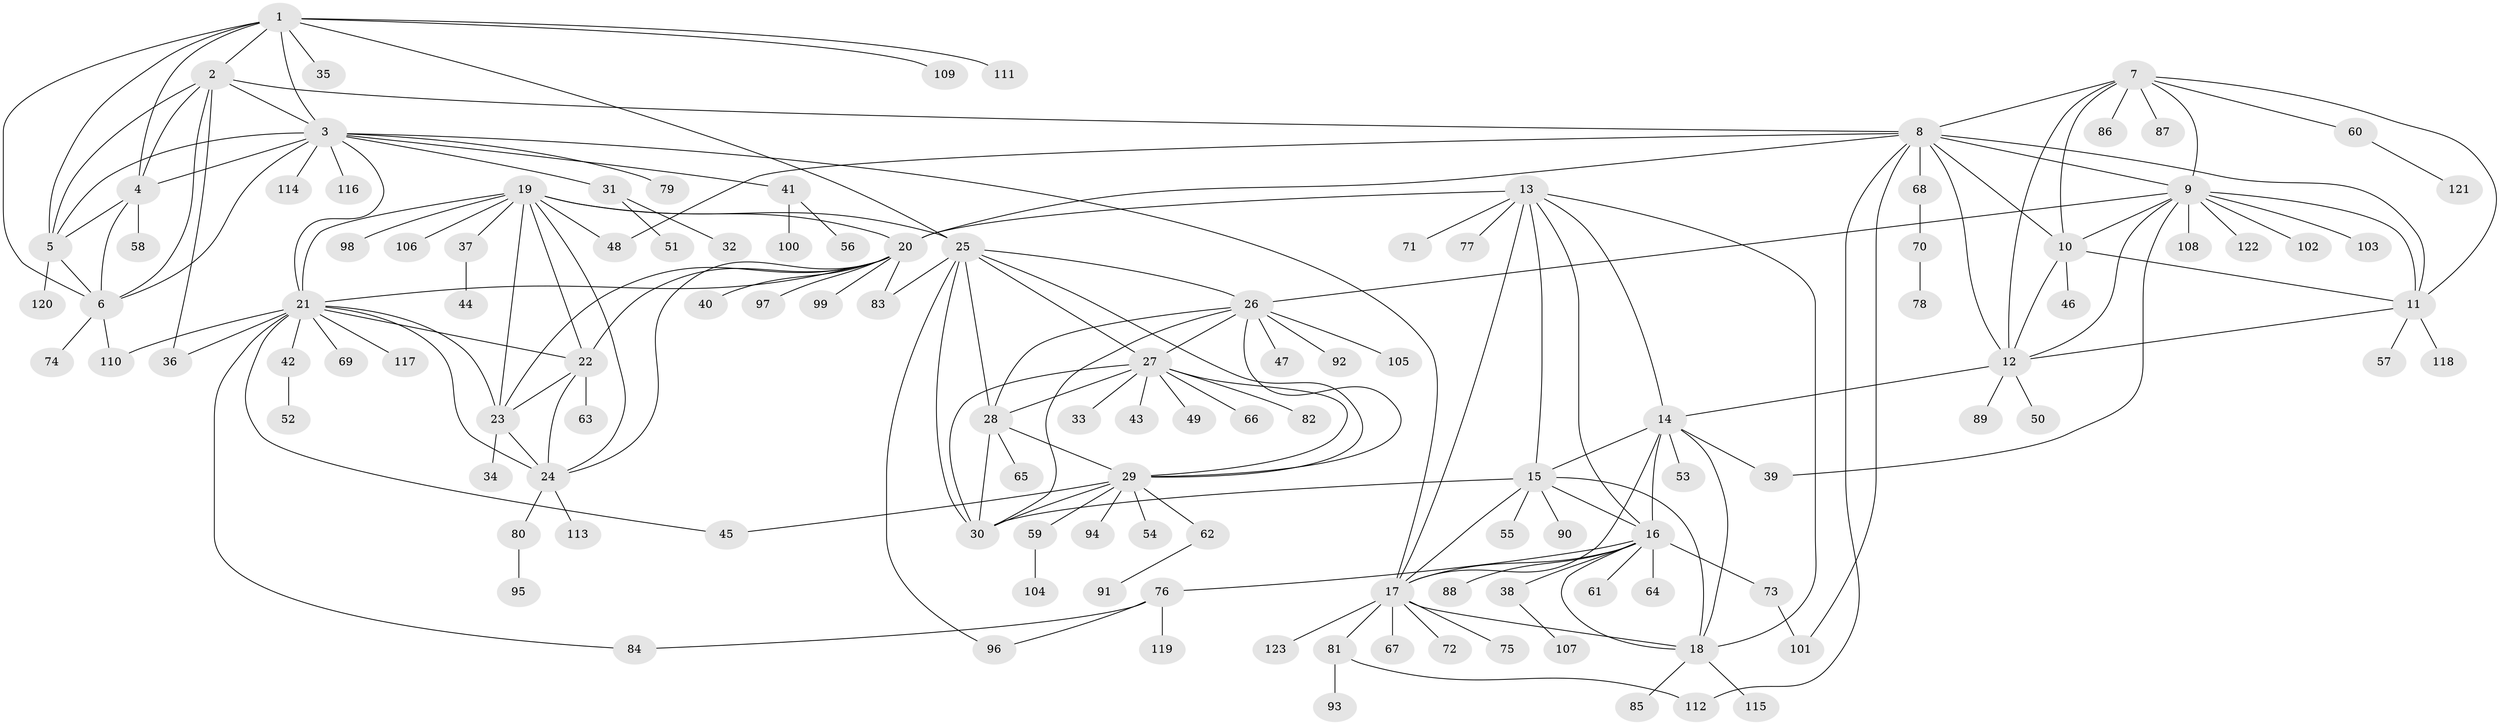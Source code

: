 // coarse degree distribution, {7: 0.07608695652173914, 6: 0.03260869565217391, 10: 0.043478260869565216, 5: 0.03260869565217391, 11: 0.03260869565217391, 15: 0.010869565217391304, 12: 0.021739130434782608, 4: 0.021739130434782608, 9: 0.010869565217391304, 2: 0.11956521739130435, 1: 0.5869565217391305, 3: 0.010869565217391304}
// Generated by graph-tools (version 1.1) at 2025/52/02/27/25 19:52:13]
// undirected, 123 vertices, 188 edges
graph export_dot {
graph [start="1"]
  node [color=gray90,style=filled];
  1;
  2;
  3;
  4;
  5;
  6;
  7;
  8;
  9;
  10;
  11;
  12;
  13;
  14;
  15;
  16;
  17;
  18;
  19;
  20;
  21;
  22;
  23;
  24;
  25;
  26;
  27;
  28;
  29;
  30;
  31;
  32;
  33;
  34;
  35;
  36;
  37;
  38;
  39;
  40;
  41;
  42;
  43;
  44;
  45;
  46;
  47;
  48;
  49;
  50;
  51;
  52;
  53;
  54;
  55;
  56;
  57;
  58;
  59;
  60;
  61;
  62;
  63;
  64;
  65;
  66;
  67;
  68;
  69;
  70;
  71;
  72;
  73;
  74;
  75;
  76;
  77;
  78;
  79;
  80;
  81;
  82;
  83;
  84;
  85;
  86;
  87;
  88;
  89;
  90;
  91;
  92;
  93;
  94;
  95;
  96;
  97;
  98;
  99;
  100;
  101;
  102;
  103;
  104;
  105;
  106;
  107;
  108;
  109;
  110;
  111;
  112;
  113;
  114;
  115;
  116;
  117;
  118;
  119;
  120;
  121;
  122;
  123;
  1 -- 2;
  1 -- 3;
  1 -- 4;
  1 -- 5;
  1 -- 6;
  1 -- 25;
  1 -- 35;
  1 -- 109;
  1 -- 111;
  2 -- 3;
  2 -- 4;
  2 -- 5;
  2 -- 6;
  2 -- 8;
  2 -- 36;
  3 -- 4;
  3 -- 5;
  3 -- 6;
  3 -- 17;
  3 -- 21;
  3 -- 31;
  3 -- 41;
  3 -- 79;
  3 -- 114;
  3 -- 116;
  4 -- 5;
  4 -- 6;
  4 -- 58;
  5 -- 6;
  5 -- 120;
  6 -- 74;
  6 -- 110;
  7 -- 8;
  7 -- 9;
  7 -- 10;
  7 -- 11;
  7 -- 12;
  7 -- 60;
  7 -- 86;
  7 -- 87;
  8 -- 9;
  8 -- 10;
  8 -- 11;
  8 -- 12;
  8 -- 20;
  8 -- 48;
  8 -- 68;
  8 -- 101;
  8 -- 112;
  9 -- 10;
  9 -- 11;
  9 -- 12;
  9 -- 26;
  9 -- 39;
  9 -- 102;
  9 -- 103;
  9 -- 108;
  9 -- 122;
  10 -- 11;
  10 -- 12;
  10 -- 46;
  11 -- 12;
  11 -- 57;
  11 -- 118;
  12 -- 14;
  12 -- 50;
  12 -- 89;
  13 -- 14;
  13 -- 15;
  13 -- 16;
  13 -- 17;
  13 -- 18;
  13 -- 20;
  13 -- 71;
  13 -- 77;
  14 -- 15;
  14 -- 16;
  14 -- 17;
  14 -- 18;
  14 -- 39;
  14 -- 53;
  15 -- 16;
  15 -- 17;
  15 -- 18;
  15 -- 30;
  15 -- 55;
  15 -- 90;
  16 -- 17;
  16 -- 18;
  16 -- 38;
  16 -- 61;
  16 -- 64;
  16 -- 73;
  16 -- 76;
  16 -- 88;
  17 -- 18;
  17 -- 67;
  17 -- 72;
  17 -- 75;
  17 -- 81;
  17 -- 123;
  18 -- 85;
  18 -- 115;
  19 -- 20;
  19 -- 21;
  19 -- 22;
  19 -- 23;
  19 -- 24;
  19 -- 25;
  19 -- 37;
  19 -- 48;
  19 -- 98;
  19 -- 106;
  20 -- 21;
  20 -- 22;
  20 -- 23;
  20 -- 24;
  20 -- 40;
  20 -- 83;
  20 -- 97;
  20 -- 99;
  21 -- 22;
  21 -- 23;
  21 -- 24;
  21 -- 36;
  21 -- 42;
  21 -- 45;
  21 -- 69;
  21 -- 84;
  21 -- 110;
  21 -- 117;
  22 -- 23;
  22 -- 24;
  22 -- 63;
  23 -- 24;
  23 -- 34;
  24 -- 80;
  24 -- 113;
  25 -- 26;
  25 -- 27;
  25 -- 28;
  25 -- 29;
  25 -- 30;
  25 -- 83;
  25 -- 96;
  26 -- 27;
  26 -- 28;
  26 -- 29;
  26 -- 30;
  26 -- 47;
  26 -- 92;
  26 -- 105;
  27 -- 28;
  27 -- 29;
  27 -- 30;
  27 -- 33;
  27 -- 43;
  27 -- 49;
  27 -- 66;
  27 -- 82;
  28 -- 29;
  28 -- 30;
  28 -- 65;
  29 -- 30;
  29 -- 45;
  29 -- 54;
  29 -- 59;
  29 -- 62;
  29 -- 94;
  31 -- 32;
  31 -- 51;
  37 -- 44;
  38 -- 107;
  41 -- 56;
  41 -- 100;
  42 -- 52;
  59 -- 104;
  60 -- 121;
  62 -- 91;
  68 -- 70;
  70 -- 78;
  73 -- 101;
  76 -- 84;
  76 -- 96;
  76 -- 119;
  80 -- 95;
  81 -- 93;
  81 -- 112;
}
